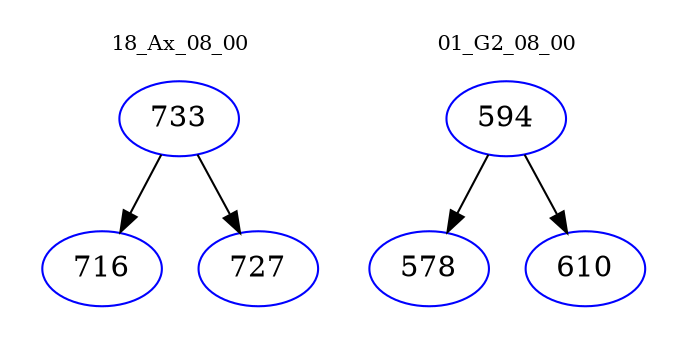 digraph{
subgraph cluster_0 {
color = white
label = "18_Ax_08_00";
fontsize=10;
T0_733 [label="733", color="blue"]
T0_733 -> T0_716 [color="black"]
T0_716 [label="716", color="blue"]
T0_733 -> T0_727 [color="black"]
T0_727 [label="727", color="blue"]
}
subgraph cluster_1 {
color = white
label = "01_G2_08_00";
fontsize=10;
T1_594 [label="594", color="blue"]
T1_594 -> T1_578 [color="black"]
T1_578 [label="578", color="blue"]
T1_594 -> T1_610 [color="black"]
T1_610 [label="610", color="blue"]
}
}
